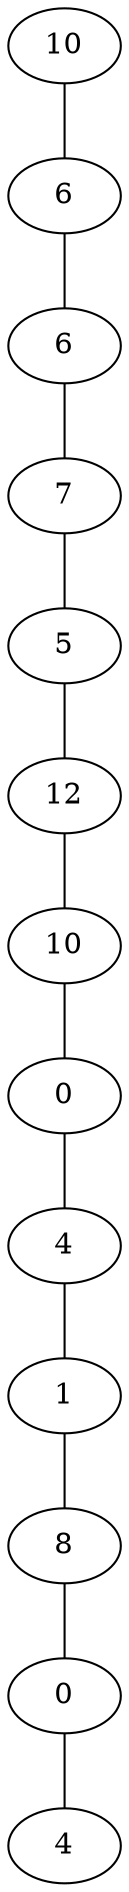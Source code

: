 graph G {
21 [label=10];
22 [label=6];
23 [label=6];
24 [label=7];
25 [label=5];
26 [label=12];
27 [label=10];
28 [label=0];
29 [label=4];
30 [label=1];
31 [label=8];
32 [label=0];
33 [label=4];
21--22 ;
22--23 ;
23--24 ;
24--25 ;
25--26 ;
26--27 ;
27--28 ;
28--29 ;
29--30 ;
30--31 ;
31--32 ;
32--33 ;
}
